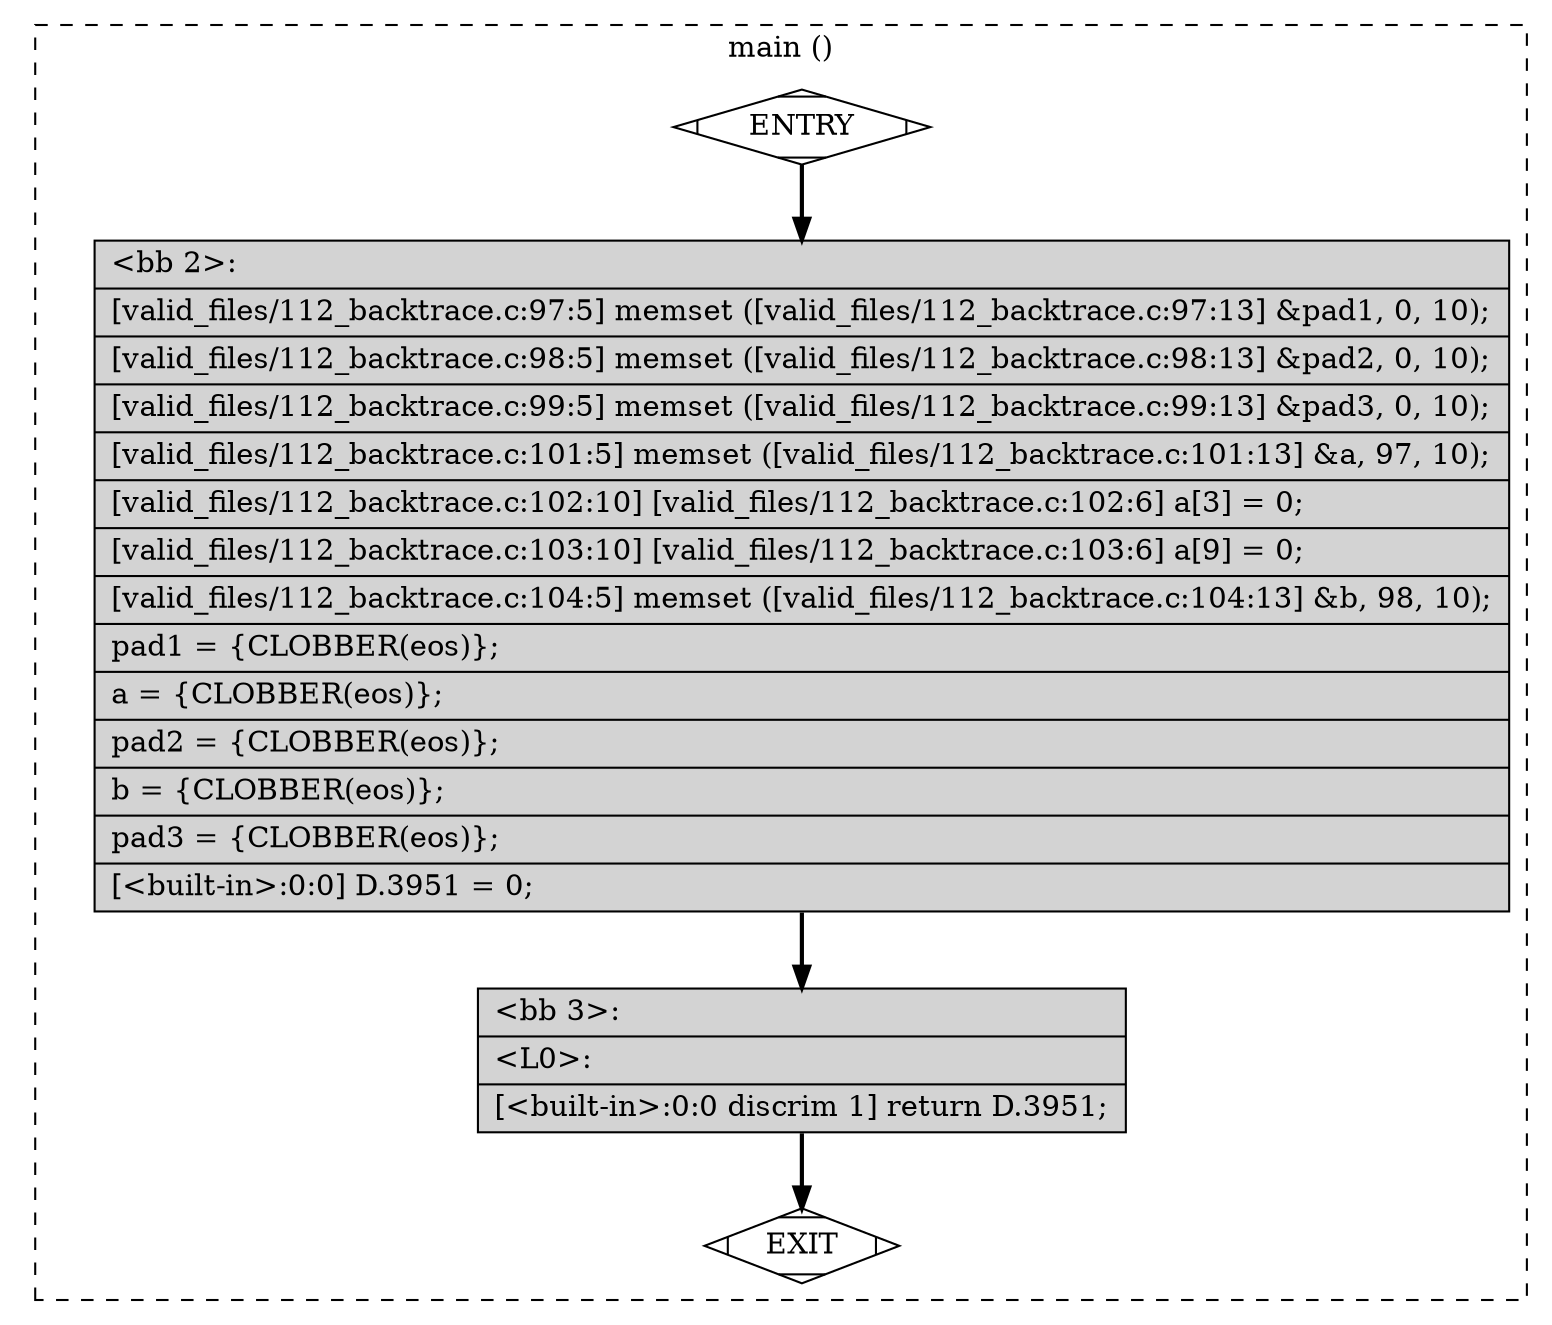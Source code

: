 digraph "a-112_backtrace.c.015t.cfg" {
overlap=false;
subgraph "cluster_main" {
	style="dashed";
	color="black";
	label="main ()";
	fn_6_basic_block_0 [shape=Mdiamond,style=filled,fillcolor=white,label="ENTRY"];

	fn_6_basic_block_1 [shape=Mdiamond,style=filled,fillcolor=white,label="EXIT"];

	fn_6_basic_block_2 [shape=record,style=filled,fillcolor=lightgrey,label="{\<bb\ 2\>:\l\
|[valid_files/112_backtrace.c:97:5]\ memset\ ([valid_files/112_backtrace.c:97:13]\ &pad1,\ 0,\ 10);\l\
|[valid_files/112_backtrace.c:98:5]\ memset\ ([valid_files/112_backtrace.c:98:13]\ &pad2,\ 0,\ 10);\l\
|[valid_files/112_backtrace.c:99:5]\ memset\ ([valid_files/112_backtrace.c:99:13]\ &pad3,\ 0,\ 10);\l\
|[valid_files/112_backtrace.c:101:5]\ memset\ ([valid_files/112_backtrace.c:101:13]\ &a,\ 97,\ 10);\l\
|[valid_files/112_backtrace.c:102:10]\ [valid_files/112_backtrace.c:102:6]\ a[3]\ =\ 0;\l\
|[valid_files/112_backtrace.c:103:10]\ [valid_files/112_backtrace.c:103:6]\ a[9]\ =\ 0;\l\
|[valid_files/112_backtrace.c:104:5]\ memset\ ([valid_files/112_backtrace.c:104:13]\ &b,\ 98,\ 10);\l\
|pad1\ =\ \{CLOBBER(eos)\};\l\
|a\ =\ \{CLOBBER(eos)\};\l\
|pad2\ =\ \{CLOBBER(eos)\};\l\
|b\ =\ \{CLOBBER(eos)\};\l\
|pad3\ =\ \{CLOBBER(eos)\};\l\
|[\<built-in\>:0:0]\ D.3951\ =\ 0;\l\
}"];

	fn_6_basic_block_3 [shape=record,style=filled,fillcolor=lightgrey,label="{\<bb\ 3\>:\l\
|\<L0\>:\l\
|[\<built-in\>:0:0\ discrim\ 1]\ return\ D.3951;\l\
}"];

	fn_6_basic_block_0:s -> fn_6_basic_block_2:n [style="solid,bold",color=black,weight=100,constraint=true];
	fn_6_basic_block_2:s -> fn_6_basic_block_3:n [style="solid,bold",color=black,weight=100,constraint=true];
	fn_6_basic_block_3:s -> fn_6_basic_block_1:n [style="solid,bold",color=black,weight=10,constraint=true];
	fn_6_basic_block_0:s -> fn_6_basic_block_1:n [style="invis",constraint=true];
}
}
